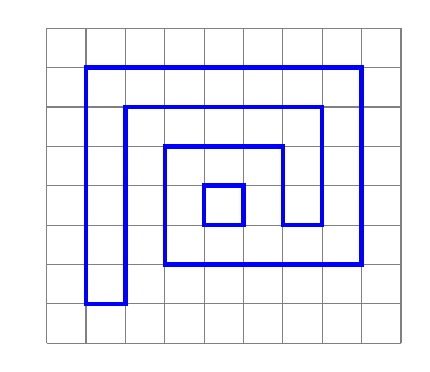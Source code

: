 \tikzstyle{line} = [draw, ultra thick,blue]
\tikzstyle{arrow} = [<->, >=latex, red]


\begin{tikzpicture}[scale=0.5]

\draw[gray] (-4,-3) grid (5,5);

\draw[line] (0,0) -- ++(1,0)--++(0,1)--++(-1,0)--cycle;

\draw[line] (-1,-1) -- ++(5,0)--++(0,5)--++(-7,0)--++(0,-6)--++(1,0)--++(0,5)--++(5,0)--++(0,-3)--++(-1,0)--++(0,2)--++(-3,0)--cycle;

% \draw[arrow] (0,-0.4)--(10,-0.4) node[midway, below] {$100$};
% \draw[arrow] (10.4,0)--(10.4,5) node[midway, right] {$50$};
% \draw[arrow] (5,5+0.4)--(10,5+0.4) node[midway, above] {$50$};
% \draw[arrow] (5-0.4,5)--(5-0.4,15) node[midway, left] {$100$};

\end{tikzpicture} 